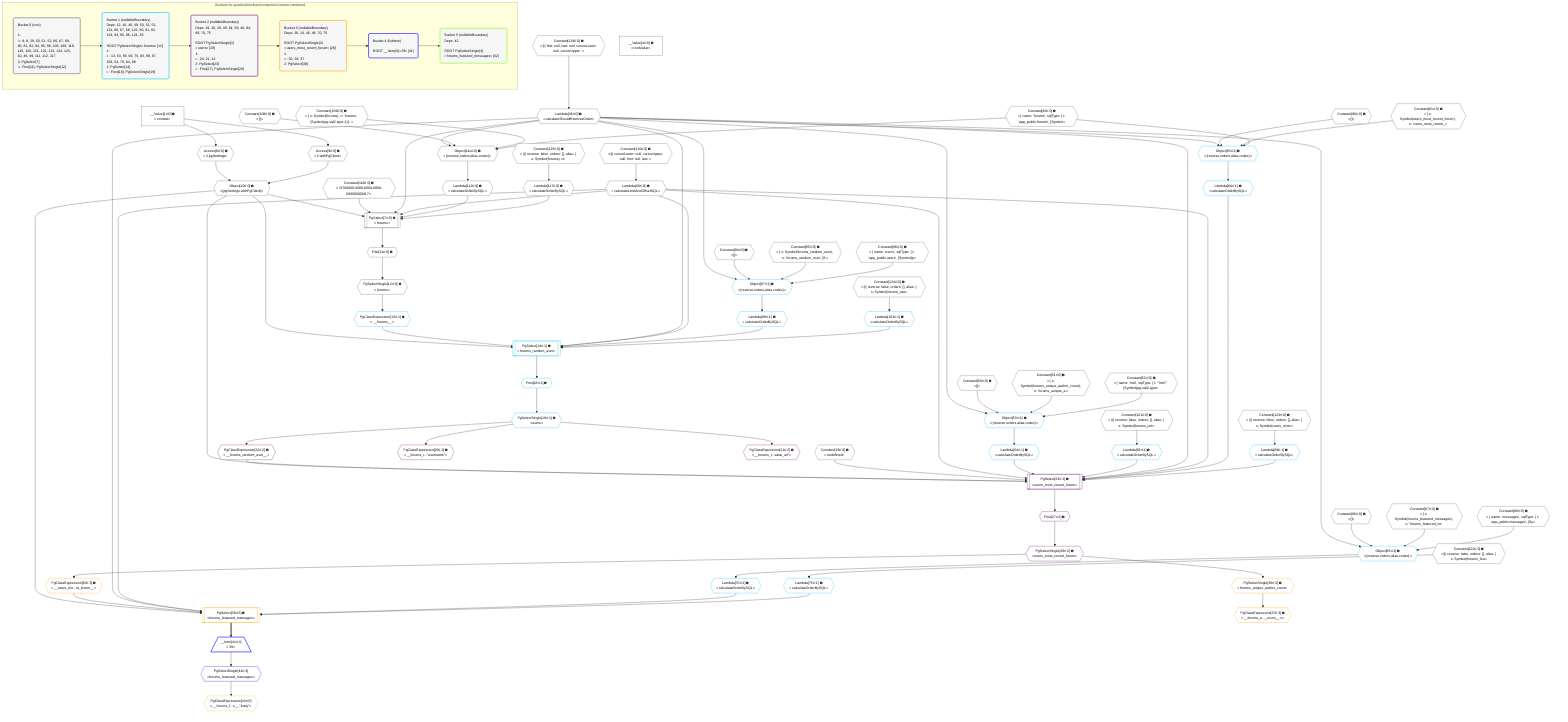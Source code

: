 %%{init: {'themeVariables': { 'fontSize': '12px'}}}%%
graph TD
    classDef path fill:#eee,stroke:#000,color:#000
    classDef plan fill:#fff,stroke-width:1px,color:#000
    classDef itemplan fill:#fff,stroke-width:2px,color:#000
    classDef unbatchedplan fill:#dff,stroke-width:1px,color:#000
    classDef sideeffectplan fill:#fcc,stroke-width:2px,color:#000
    classDef bucket fill:#f6f6f6,color:#000,stroke-width:2px,text-align:left


    %% plan dependencies
    PgSelect7[["PgSelect[7∈0] ➊<br />ᐸforumsᐳ"]]:::plan
    Object10{{"Object[10∈0] ➊<br />ᐸ{pgSettings,withPgClient}ᐳ"}}:::plan
    Constant118{{"Constant[118∈0] ➊<br />ᐸ'f1700000-0000-0000-0000-000000000f17'ᐳ"}}:::plan
    Lambda46{{"Lambda[46∈0] ➊<br />ᐸcalculateShouldReverseOrderᐳ"}}:::plan
    Lambda49{{"Lambda[49∈0] ➊<br />ᐸcalculateLimitAndOffsetSQLᐳ"}}:::plan
    Lambda112{{"Lambda[112∈0] ➊<br />ᐸcalculateOrderBySQLᐳ"}}:::plan
    Lambda117{{"Lambda[117∈0] ➊<br />ᐸcalculateOrderBySQLᐳ"}}:::plan
    Object10 & Constant118 & Lambda46 & Lambda49 & Lambda112 & Lambda117 --> PgSelect7
    Object111{{"Object[111∈0] ➊<br />ᐸ{reverse,orders,alias,codec}ᐳ"}}:::plan
    Constant108{{"Constant[108∈0] ➊<br />ᐸ[]ᐳ"}}:::plan
    Constant109{{"Constant[109∈0] ➊<br />ᐸ{ s: Symbol(forums), n: 'forums', [Symbol(pg-sql2-type-1)]: ᐳ"}}:::plan
    Constant82{{"Constant[82∈0] ➊<br />ᐸ{ name: 'forums', sqlType: { t: 'app_public.forums', [Symbolᐳ"}}:::plan
    Lambda46 & Constant108 & Constant109 & Constant82 --> Object111
    Access8{{"Access[8∈0] ➊<br />ᐸ2.pgSettingsᐳ"}}:::plan
    Access9{{"Access[9∈0] ➊<br />ᐸ2.withPgClientᐳ"}}:::plan
    Access8 & Access9 --> Object10
    __Value2["__Value[2∈0] ➊<br />ᐸcontextᐳ"]:::plan
    __Value2 --> Access8
    __Value2 --> Access9
    First11{{"First[11∈0] ➊"}}:::plan
    PgSelect7 --> First11
    PgSelectSingle12{{"PgSelectSingle[12∈0] ➊<br />ᐸforumsᐳ"}}:::plan
    First11 --> PgSelectSingle12
    Constant119{{"Constant[119∈0] ➊<br />ᐸ§{ first: null, last: null, cursorLower: null, cursorUpper: ᐳ"}}:::plan
    Constant119 --> Lambda46
    Constant120{{"Constant[120∈0] ➊<br />ᐸ§{ cursorLower: null, cursorUpper: null, first: null, last: ᐳ"}}:::plan
    Constant120 --> Lambda49
    Object111 --> Lambda112
    Constant125{{"Constant[125∈0] ➊<br />ᐸ§{ reverse: false, orders: [], alias: { s: Symbol(forums), nᐳ"}}:::plan
    Constant125 --> Lambda117
    __Value4["__Value[4∈0] ➊<br />ᐸrootValueᐳ"]:::plan
    Constant29{{"Constant[29∈0] ➊<br />ᐸundefinedᐳ"}}:::plan
    Constant50{{"Constant[50∈0] ➊<br />ᐸ[]ᐳ"}}:::plan
    Constant51{{"Constant[51∈0] ➊<br />ᐸ{ s: Symbol(forums_unique_author_count), n: 'forums_unique_aᐳ"}}:::plan
    Constant52{{"Constant[52∈0] ➊<br />ᐸ{ name: 'int4', sqlType: { t: '”int4”', [Symbol(pg-sql2-typeᐳ"}}:::plan
    Constant66{{"Constant[66∈0] ➊<br />ᐸ[]ᐳ"}}:::plan
    Constant67{{"Constant[67∈0] ➊<br />ᐸ{ s: Symbol(forums_featured_messages), n: 'forums_featured_mᐳ"}}:::plan
    Constant68{{"Constant[68∈0] ➊<br />ᐸ{ name: 'messages', sqlType: { t: 'app_public.messages', [Syᐳ"}}:::plan
    Constant80{{"Constant[80∈0] ➊<br />ᐸ[]ᐳ"}}:::plan
    Constant81{{"Constant[81∈0] ➊<br />ᐸ{ s: Symbol(users_most_recent_forum), n: 'users_most_recent_ᐳ"}}:::plan
    Constant94{{"Constant[94∈0] ➊<br />ᐸ[]ᐳ"}}:::plan
    Constant95{{"Constant[95∈0] ➊<br />ᐸ{ s: Symbol(forums_random_user), n: 'forums_random_user', [Sᐳ"}}:::plan
    Constant96{{"Constant[96∈0] ➊<br />ᐸ{ name: 'users', sqlType: { t: 'app_public.users', [Symbol(pᐳ"}}:::plan
    Constant121{{"Constant[121∈0] ➊<br />ᐸ§{ reverse: false, orders: [], alias: { s: Symbol(forums_uniᐳ"}}:::plan
    Constant122{{"Constant[122∈0] ➊<br />ᐸ§{ reverse: false, orders: [], alias: { s: Symbol(forums_feaᐳ"}}:::plan
    Constant123{{"Constant[123∈0] ➊<br />ᐸ§{ reverse: false, orders: [], alias: { s: Symbol(users_mostᐳ"}}:::plan
    Constant124{{"Constant[124∈0] ➊<br />ᐸ§{ reverse: false, orders: [], alias: { s: Symbol(forums_ranᐳ"}}:::plan
    PgSelect14[["PgSelect[14∈1] ➊<br />ᐸforums_random_userᐳ"]]:::plan
    PgClassExpression13{{"PgClassExpression[13∈1] ➊<br />ᐸ__forums__ᐳ"}}:::plan
    Lambda98{{"Lambda[98∈1] ➊<br />ᐸcalculateOrderBySQLᐳ"}}:::plan
    Lambda103{{"Lambda[103∈1] ➊<br />ᐸcalculateOrderBySQLᐳ"}}:::plan
    Object10 & PgClassExpression13 & Lambda46 & Lambda49 & Lambda98 & Lambda103 --> PgSelect14
    Object53{{"Object[53∈1] ➊<br />ᐸ{reverse,orders,alias,codec}ᐳ"}}:::plan
    Lambda46 & Constant50 & Constant51 & Constant52 --> Object53
    Object69{{"Object[69∈1] ➊<br />ᐸ{reverse,orders,alias,codec}ᐳ"}}:::plan
    Lambda46 & Constant66 & Constant67 & Constant68 --> Object69
    Object83{{"Object[83∈1] ➊<br />ᐸ{reverse,orders,alias,codec}ᐳ"}}:::plan
    Lambda46 & Constant80 & Constant81 & Constant82 --> Object83
    Object97{{"Object[97∈1] ➊<br />ᐸ{reverse,orders,alias,codec}ᐳ"}}:::plan
    Lambda46 & Constant94 & Constant95 & Constant96 --> Object97
    PgSelectSingle12 --> PgClassExpression13
    First18{{"First[18∈1] ➊"}}:::plan
    PgSelect14 --> First18
    PgSelectSingle19{{"PgSelectSingle[19∈1] ➊<br />ᐸusersᐳ"}}:::plan
    First18 --> PgSelectSingle19
    Lambda54{{"Lambda[54∈1] ➊<br />ᐸcalculateOrderBySQLᐳ"}}:::plan
    Object53 --> Lambda54
    Lambda59{{"Lambda[59∈1] ➊<br />ᐸcalculateOrderBySQLᐳ"}}:::plan
    Constant121 --> Lambda59
    Lambda70{{"Lambda[70∈1] ➊<br />ᐸcalculateOrderBySQLᐳ"}}:::plan
    Object69 --> Lambda70
    Lambda75{{"Lambda[75∈1] ➊<br />ᐸcalculateOrderBySQLᐳ"}}:::plan
    Constant122 --> Lambda75
    Lambda84{{"Lambda[84∈1] ➊<br />ᐸcalculateOrderBySQLᐳ"}}:::plan
    Object83 --> Lambda84
    Lambda89{{"Lambda[89∈1] ➊<br />ᐸcalculateOrderBySQLᐳ"}}:::plan
    Constant123 --> Lambda89
    Object97 --> Lambda98
    Constant124 --> Lambda103
    PgSelect23[["PgSelect[23∈2] ➊<br />ᐸusers_most_recent_forumᐳ"]]:::plan
    PgClassExpression22{{"PgClassExpression[22∈2] ➊<br />ᐸ__forums_random_user__ᐳ"}}:::plan
    Object10 & PgClassExpression22 & Constant29 & Lambda49 & Lambda54 & Lambda59 & Lambda46 & Lambda49 & Lambda84 & Lambda89 --> PgSelect23
    PgClassExpression20{{"PgClassExpression[20∈2] ➊<br />ᐸ__forums_r...”username”ᐳ"}}:::plan
    PgSelectSingle19 --> PgClassExpression20
    PgClassExpression21{{"PgClassExpression[21∈2] ➊<br />ᐸ__forums_r...vatar_url”ᐳ"}}:::plan
    PgSelectSingle19 --> PgClassExpression21
    PgSelectSingle19 --> PgClassExpression22
    First27{{"First[27∈2] ➊"}}:::plan
    PgSelect23 --> First27
    PgSelectSingle28{{"PgSelectSingle[28∈2] ➊<br />ᐸusers_most_recent_forumᐳ"}}:::plan
    First27 --> PgSelectSingle28
    PgSelect39[["PgSelect[39∈3] ➊<br />ᐸforums_featured_messagesᐳ"]]:::plan
    PgClassExpression30{{"PgClassExpression[30∈3] ➊<br />ᐸ__users_mo...nt_forum__ᐳ"}}:::plan
    Object10 & PgClassExpression30 & Lambda46 & Lambda49 & Lambda70 & Lambda75 --> PgSelect39
    PgSelectSingle28 --> PgClassExpression30
    PgSelectSingle36{{"PgSelectSingle[36∈3] ➊<br />ᐸforums_unique_author_countᐳ"}}:::plan
    PgSelectSingle28 --> PgSelectSingle36
    PgClassExpression37{{"PgClassExpression[37∈3] ➊<br />ᐸ__forums_u..._count__.vᐳ"}}:::plan
    PgSelectSingle36 --> PgClassExpression37
    __Item41[/"__Item[41∈4]<br />ᐸ39ᐳ"\]:::itemplan
    PgSelect39 ==> __Item41
    PgSelectSingle42{{"PgSelectSingle[42∈4]<br />ᐸforums_featured_messagesᐳ"}}:::plan
    __Item41 --> PgSelectSingle42
    PgClassExpression43{{"PgClassExpression[43∈5]<br />ᐸ__forums_f...s__.”body”ᐳ"}}:::plan
    PgSelectSingle42 --> PgClassExpression43

    %% define steps

    subgraph "Buckets for queries/functions/computed-column-combined"
    Bucket0("Bucket 0 (root)<br /><br />1: <br />ᐳ: 8, 9, 29, 50, 51, 52, 66, 67, 68, 80, 81, 82, 94, 95, 96, 108, 109, 118, 119, 120, 121, 122, 123, 124, 125, 10, 46, 49, 111, 112, 117<br />2: PgSelect[7]<br />ᐳ: First[11], PgSelectSingle[12]"):::bucket
    classDef bucket0 stroke:#696969
    class Bucket0,__Value2,__Value4,PgSelect7,Access8,Access9,Object10,First11,PgSelectSingle12,Constant29,Lambda46,Lambda49,Constant50,Constant51,Constant52,Constant66,Constant67,Constant68,Constant80,Constant81,Constant82,Constant94,Constant95,Constant96,Constant108,Constant109,Object111,Lambda112,Lambda117,Constant118,Constant119,Constant120,Constant121,Constant122,Constant123,Constant124,Constant125 bucket0
    Bucket1("Bucket 1 (nullableBoundary)<br />Deps: 12, 10, 46, 49, 50, 51, 52, 121, 66, 67, 68, 122, 80, 81, 82, 123, 94, 95, 96, 124, 29<br /><br />ROOT PgSelectSingleᐸforumsᐳ[12]<br />1: <br />ᐳ: 13, 53, 59, 69, 75, 83, 89, 97, 103, 54, 70, 84, 98<br />2: PgSelect[14]<br />ᐳ: First[18], PgSelectSingle[19]"):::bucket
    classDef bucket1 stroke:#00bfff
    class Bucket1,PgClassExpression13,PgSelect14,First18,PgSelectSingle19,Object53,Lambda54,Lambda59,Object69,Lambda70,Lambda75,Object83,Lambda84,Lambda89,Object97,Lambda98,Lambda103 bucket1
    Bucket2("Bucket 2 (nullableBoundary)<br />Deps: 19, 10, 29, 49, 54, 59, 46, 84, 89, 70, 75<br /><br />ROOT PgSelectSingle{1}ᐸusersᐳ[19]<br />1: <br />ᐳ: 20, 21, 22<br />2: PgSelect[23]<br />ᐳ: First[27], PgSelectSingle[28]"):::bucket
    classDef bucket2 stroke:#7f007f
    class Bucket2,PgClassExpression20,PgClassExpression21,PgClassExpression22,PgSelect23,First27,PgSelectSingle28 bucket2
    Bucket3("Bucket 3 (nullableBoundary)<br />Deps: 28, 10, 46, 49, 70, 75<br /><br />ROOT PgSelectSingle{2}ᐸusers_most_recent_forumᐳ[28]<br />1: <br />ᐳ: 30, 36, 37<br />2: PgSelect[39]"):::bucket
    classDef bucket3 stroke:#ffa500
    class Bucket3,PgClassExpression30,PgSelectSingle36,PgClassExpression37,PgSelect39 bucket3
    Bucket4("Bucket 4 (listItem)<br /><br />ROOT __Item{4}ᐸ39ᐳ[41]"):::bucket
    classDef bucket4 stroke:#0000ff
    class Bucket4,__Item41,PgSelectSingle42 bucket4
    Bucket5("Bucket 5 (nullableBoundary)<br />Deps: 42<br /><br />ROOT PgSelectSingle{4}ᐸforums_featured_messagesᐳ[42]"):::bucket
    classDef bucket5 stroke:#7fff00
    class Bucket5,PgClassExpression43 bucket5
    Bucket0 --> Bucket1
    Bucket1 --> Bucket2
    Bucket2 --> Bucket3
    Bucket3 --> Bucket4
    Bucket4 --> Bucket5
    end